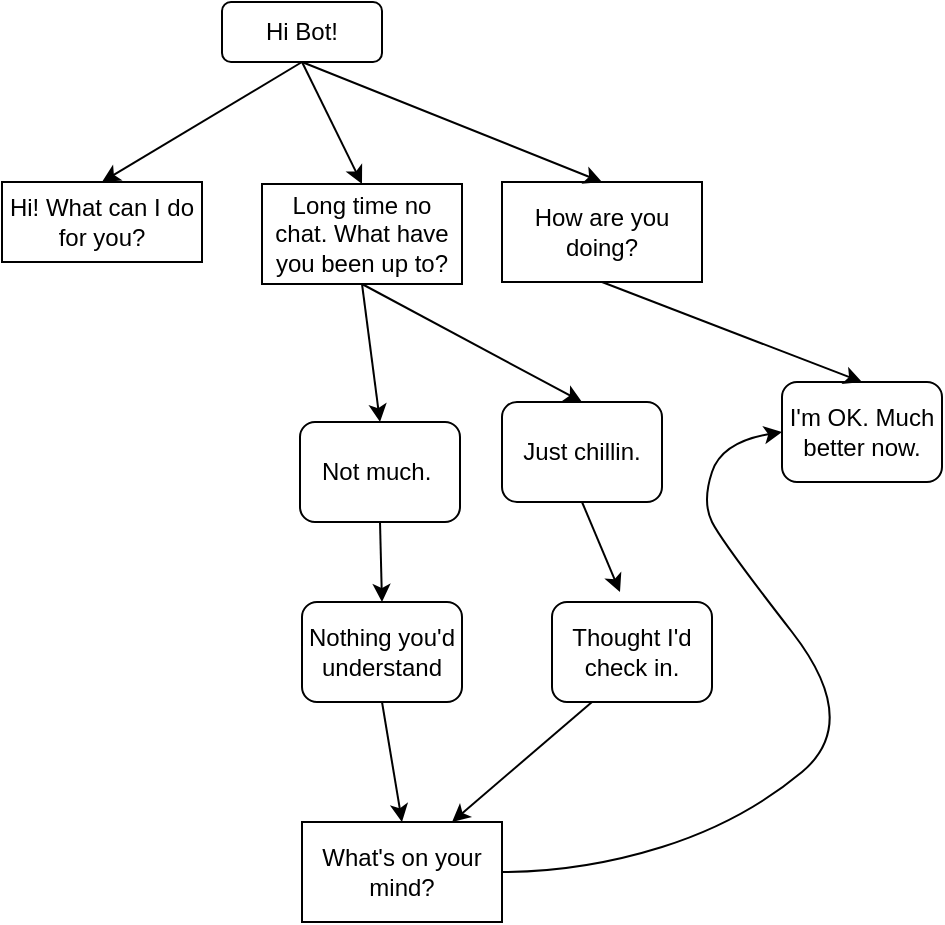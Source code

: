 <mxfile version="11.1.4" type="device"><diagram id="0iFP-eNMrq93vL5uO0Jm" name="Page-1"><mxGraphModel dx="946" dy="602" grid="1" gridSize="10" guides="1" tooltips="1" connect="1" arrows="1" fold="1" page="1" pageScale="1" pageWidth="850" pageHeight="1100" math="0" shadow="0"><root><mxCell id="0"/><mxCell id="1" parent="0"/><mxCell id="9fHSli-EI15DmfckIJEs-3" value="Hi! What can I do for you?" style="rounded=0;whiteSpace=wrap;html=1;" vertex="1" parent="1"><mxGeometry x="70" y="140" width="100" height="40" as="geometry"/></mxCell><mxCell id="9fHSli-EI15DmfckIJEs-4" value="Just chillin." style="rounded=1;whiteSpace=wrap;html=1;" vertex="1" parent="1"><mxGeometry x="320" y="250" width="80" height="50" as="geometry"/></mxCell><mxCell id="9fHSli-EI15DmfckIJEs-5" value="" style="endArrow=classic;html=1;entryX=0.5;entryY=0;entryDx=0;entryDy=0;" edge="1" parent="1" target="9fHSli-EI15DmfckIJEs-3"><mxGeometry width="50" height="50" relative="1" as="geometry"><mxPoint x="220" y="80" as="sourcePoint"/><mxPoint x="70" y="130" as="targetPoint"/></mxGeometry></mxCell><mxCell id="9fHSli-EI15DmfckIJEs-7" value="How are you doing?" style="rounded=0;whiteSpace=wrap;html=1;" vertex="1" parent="1"><mxGeometry x="320" y="140" width="100" height="50" as="geometry"/></mxCell><mxCell id="9fHSli-EI15DmfckIJEs-8" value="" style="endArrow=classic;html=1;entryX=0.5;entryY=0;entryDx=0;entryDy=0;exitX=0.5;exitY=1;exitDx=0;exitDy=0;" edge="1" parent="1" source="9fHSli-EI15DmfckIJEs-11" target="9fHSli-EI15DmfckIJEs-7"><mxGeometry width="50" height="50" relative="1" as="geometry"><mxPoint x="210" y="70" as="sourcePoint"/><mxPoint x="160" y="150" as="targetPoint"/></mxGeometry></mxCell><mxCell id="9fHSli-EI15DmfckIJEs-9" value="Long time no chat. What have you been up to?" style="rounded=0;whiteSpace=wrap;html=1;" vertex="1" parent="1"><mxGeometry x="200" y="141" width="100" height="50" as="geometry"/></mxCell><mxCell id="9fHSli-EI15DmfckIJEs-10" value="" style="endArrow=classic;html=1;entryX=0.5;entryY=0;entryDx=0;entryDy=0;exitX=0.5;exitY=1;exitDx=0;exitDy=0;" edge="1" parent="1" source="9fHSli-EI15DmfckIJEs-11" target="9fHSli-EI15DmfckIJEs-9"><mxGeometry width="50" height="50" relative="1" as="geometry"><mxPoint x="220" y="80" as="sourcePoint"/><mxPoint x="380" y="150" as="targetPoint"/></mxGeometry></mxCell><mxCell id="9fHSli-EI15DmfckIJEs-11" value="Hi Bot!" style="rounded=1;whiteSpace=wrap;html=1;" vertex="1" parent="1"><mxGeometry x="180" y="50" width="80" height="30" as="geometry"/></mxCell><mxCell id="9fHSli-EI15DmfckIJEs-12" value="" style="endArrow=classic;html=1;entryX=0.5;entryY=0;entryDx=0;entryDy=0;exitX=0.5;exitY=1;exitDx=0;exitDy=0;" edge="1" parent="1" source="9fHSli-EI15DmfckIJEs-9" target="9fHSli-EI15DmfckIJEs-4"><mxGeometry width="50" height="50" relative="1" as="geometry"><mxPoint x="230" y="90" as="sourcePoint"/><mxPoint x="260" y="151" as="targetPoint"/></mxGeometry></mxCell><mxCell id="9fHSli-EI15DmfckIJEs-13" value="Not much.&amp;nbsp;" style="rounded=1;whiteSpace=wrap;html=1;" vertex="1" parent="1"><mxGeometry x="219" y="260" width="80" height="50" as="geometry"/></mxCell><mxCell id="9fHSli-EI15DmfckIJEs-14" value="" style="endArrow=classic;html=1;entryX=0.5;entryY=0;entryDx=0;entryDy=0;exitX=0.5;exitY=1;exitDx=0;exitDy=0;" edge="1" parent="1" source="9fHSli-EI15DmfckIJEs-9" target="9fHSli-EI15DmfckIJEs-13"><mxGeometry width="50" height="50" relative="1" as="geometry"><mxPoint x="260" y="201" as="sourcePoint"/><mxPoint x="370" y="260" as="targetPoint"/></mxGeometry></mxCell><mxCell id="9fHSli-EI15DmfckIJEs-16" value="Nothing you'd understand" style="rounded=1;whiteSpace=wrap;html=1;" vertex="1" parent="1"><mxGeometry x="220" y="350" width="80" height="50" as="geometry"/></mxCell><mxCell id="9fHSli-EI15DmfckIJEs-17" value="Thought I'd check in." style="rounded=1;whiteSpace=wrap;html=1;" vertex="1" parent="1"><mxGeometry x="345" y="350" width="80" height="50" as="geometry"/></mxCell><mxCell id="9fHSli-EI15DmfckIJEs-20" value="What's on your mind?" style="rounded=0;whiteSpace=wrap;html=1;" vertex="1" parent="1"><mxGeometry x="220" y="460" width="100" height="50" as="geometry"/></mxCell><mxCell id="9fHSli-EI15DmfckIJEs-21" value="" style="endArrow=classic;html=1;entryX=0.5;entryY=0;entryDx=0;entryDy=0;exitX=0.5;exitY=1;exitDx=0;exitDy=0;" edge="1" parent="1" source="9fHSli-EI15DmfckIJEs-16" target="9fHSli-EI15DmfckIJEs-20"><mxGeometry width="50" height="50" relative="1" as="geometry"><mxPoint x="230" y="431" as="sourcePoint"/><mxPoint x="239" y="500" as="targetPoint"/></mxGeometry></mxCell><mxCell id="9fHSli-EI15DmfckIJEs-22" value="" style="endArrow=classic;html=1;entryX=0.5;entryY=0;entryDx=0;entryDy=0;exitX=0.5;exitY=1;exitDx=0;exitDy=0;" edge="1" parent="1" source="9fHSli-EI15DmfckIJEs-13" target="9fHSli-EI15DmfckIJEs-16"><mxGeometry width="50" height="50" relative="1" as="geometry"><mxPoint x="270" y="410" as="sourcePoint"/><mxPoint x="280" y="470" as="targetPoint"/></mxGeometry></mxCell><mxCell id="9fHSli-EI15DmfckIJEs-23" value="" style="curved=1;endArrow=classic;html=1;entryX=0;entryY=0.5;entryDx=0;entryDy=0;" edge="1" parent="1" target="9fHSli-EI15DmfckIJEs-24"><mxGeometry width="50" height="50" relative="1" as="geometry"><mxPoint x="320" y="485" as="sourcePoint"/><mxPoint x="450" y="270" as="targetPoint"/><Array as="points"><mxPoint x="360" y="485"/><mxPoint x="440" y="460"/><mxPoint x="500" y="410"/><mxPoint x="430" y="320"/><mxPoint x="420" y="300"/><mxPoint x="430" y="270"/></Array></mxGeometry></mxCell><mxCell id="9fHSli-EI15DmfckIJEs-24" value="I'm OK. Much better now." style="rounded=1;whiteSpace=wrap;html=1;" vertex="1" parent="1"><mxGeometry x="460" y="240" width="80" height="50" as="geometry"/></mxCell><mxCell id="9fHSli-EI15DmfckIJEs-25" value="" style="endArrow=classic;html=1;entryX=0.5;entryY=0;entryDx=0;entryDy=0;exitX=0.5;exitY=1;exitDx=0;exitDy=0;" edge="1" parent="1" source="9fHSli-EI15DmfckIJEs-7" target="9fHSli-EI15DmfckIJEs-24"><mxGeometry width="50" height="50" relative="1" as="geometry"><mxPoint x="230" y="90" as="sourcePoint"/><mxPoint x="380" y="150" as="targetPoint"/></mxGeometry></mxCell><mxCell id="9fHSli-EI15DmfckIJEs-27" value="" style="endArrow=classic;html=1;entryX=0.425;entryY=-0.1;entryDx=0;entryDy=0;exitX=0.5;exitY=1;exitDx=0;exitDy=0;entryPerimeter=0;" edge="1" parent="1" source="9fHSli-EI15DmfckIJEs-4" target="9fHSli-EI15DmfckIJEs-17"><mxGeometry width="50" height="50" relative="1" as="geometry"><mxPoint x="260" y="201" as="sourcePoint"/><mxPoint x="370" y="260" as="targetPoint"/></mxGeometry></mxCell><mxCell id="9fHSli-EI15DmfckIJEs-28" value="" style="endArrow=classic;html=1;entryX=0.75;entryY=0;entryDx=0;entryDy=0;exitX=0.25;exitY=1;exitDx=0;exitDy=0;" edge="1" parent="1" source="9fHSli-EI15DmfckIJEs-17" target="9fHSli-EI15DmfckIJEs-20"><mxGeometry width="50" height="50" relative="1" as="geometry"><mxPoint x="270" y="410" as="sourcePoint"/><mxPoint x="280" y="470" as="targetPoint"/></mxGeometry></mxCell></root></mxGraphModel></diagram></mxfile>
